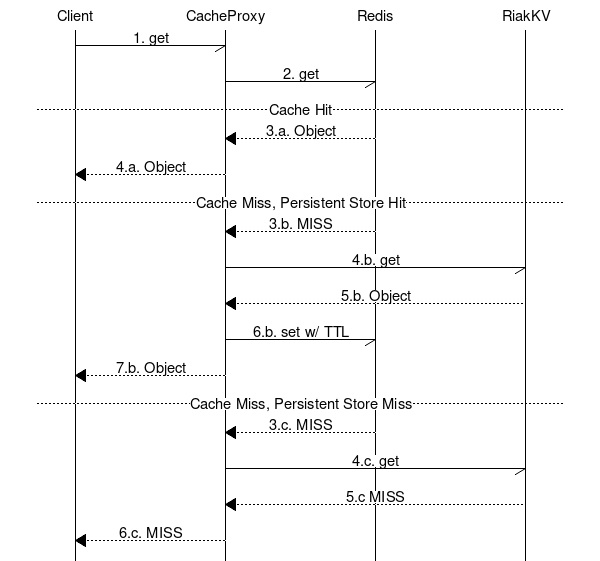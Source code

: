 # Cache Proxy GET
msc {
    Client,CacheProxy,Redis,RiakKV;

    Client -> CacheProxy [ label = "1. get" ];
    CacheProxy -> Redis [ label = "2. get" ];
    --- [ label = "Cache Hit" ];
    CacheProxy << Redis [ label = "3.a. Object" ];
    Client << CacheProxy [ label = "4.a. Object" ];
    --- [ label = "Cache Miss, Persistent Store Hit" ];
    CacheProxy << Redis [ label = "3.b. MISS" ];
    CacheProxy -> RiakKV [ label = "4.b. get" ];
    CacheProxy << RiakKV [ label = "5.b. Object" ];
    CacheProxy -> Redis [ label = "6.b. set w/ TTL" ];
    Client << CacheProxy [ label = "7.b. Object" ];
    --- [ label = "Cache Miss, Persistent Store Miss" ];
    CacheProxy << Redis [ label = "3.c. MISS" ];
    CacheProxy -> RiakKV [ label = "4.c. get" ];
    CacheProxy << RiakKV [ label = "5.c MISS" ];
    Client << CacheProxy [ label = "6.c. MISS" ];
}

